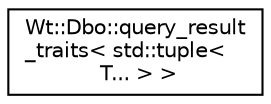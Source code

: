 digraph "Graphical Class Hierarchy"
{
 // LATEX_PDF_SIZE
  edge [fontname="Helvetica",fontsize="10",labelfontname="Helvetica",labelfontsize="10"];
  node [fontname="Helvetica",fontsize="10",shape=record];
  rankdir="LR";
  Node0 [label="Wt::Dbo::query_result\l_traits\< std::tuple\<\l T... \> \>",height=0.2,width=0.4,color="black", fillcolor="white", style="filled",URL="$structWt_1_1Dbo_1_1query__result__traits_3_01std_1_1tuple_3_01T_8_8_8_01_4_01_4.html",tooltip=" "];
}
